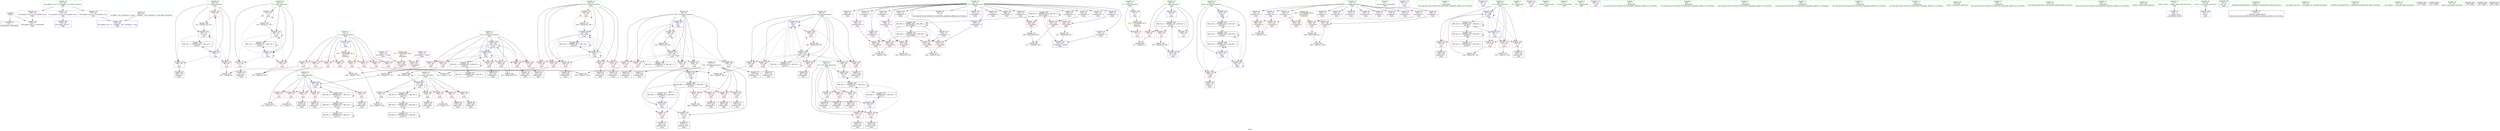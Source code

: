 digraph "SVFG" {
	label="SVFG";

	Node0x56203c4d41b0 [shape=record,color=grey,label="{NodeID: 0\nNullPtr}"];
	Node0x56203c4d41b0 -> Node0x56203c4da3f0[style=solid];
	Node0x56203c4d41b0 -> Node0x56203c502ae0[style=solid];
	Node0x56203c50ebc0 [shape=record,color=grey,label="{NodeID: 277\n106 = cmp(104, 105, )\n}"];
	Node0x56203c501f20 [shape=record,color=red,label="{NodeID: 194\n216\<--215\n\<--arrayidx56\nmain\n}"];
	Node0x56203c501f20 -> Node0x56203c50fac0[style=solid];
	Node0x56203c4ff290 [shape=record,color=purple,label="{NodeID: 111\n346\<--15\narrayidx131\<--d\nmain\n}"];
	Node0x56203c4ff290 -> Node0x56203c502670[style=solid];
	Node0x56203c4db630 [shape=record,color=green,label="{NodeID: 28\n58\<--59\ni\<--i_field_insensitive\nmain\n}"];
	Node0x56203c4db630 -> Node0x56203c504bb0[style=solid];
	Node0x56203c4db630 -> Node0x56203c504c80[style=solid];
	Node0x56203c4db630 -> Node0x56203c504d50[style=solid];
	Node0x56203c4db630 -> Node0x56203c502d80[style=solid];
	Node0x56203c4db630 -> Node0x56203c502ff0[style=solid];
	Node0x56203c51dde0 [shape=record,color=black,label="{NodeID: 305\nMR_10V_3 = PHI(MR_10V_4, MR_10V_2, )\npts\{57 \}\n}"];
	Node0x56203c51dde0 -> Node0x56203c504940[style=dashed];
	Node0x56203c51dde0 -> Node0x56203c504a10[style=dashed];
	Node0x56203c51dde0 -> Node0x56203c504ae0[style=dashed];
	Node0x56203c51dde0 -> Node0x56203c50bf40[style=dashed];
	Node0x56203c503670 [shape=record,color=blue,label="{NodeID: 222\n62\<--133\nflag\<--\nmain\n}"];
	Node0x56203c503670 -> Node0x56203c51c4e0[style=dashed];
	Node0x56203c505090 [shape=record,color=red,label="{NodeID: 139\n135\<--62\n\<--flag\nmain\n}"];
	Node0x56203c505090 -> Node0x56203c4ff820[style=solid];
	Node0x56203c4ffd00 [shape=record,color=black,label="{NodeID: 56\n196\<--195\nidxprom43\<--\nmain\n}"];
	Node0x56203c506750 [shape=record,color=red,label="{NodeID: 167\n270\<--74\n\<--x76\nmain\n}"];
	Node0x56203c506750 -> Node0x56203c500450[style=solid];
	Node0x56203c5013c0 [shape=record,color=purple,label="{NodeID: 84\n187\<--13\narrayidx38\<--a\nmain\n}"];
	Node0x56203c4d4350 [shape=record,color=green,label="{NodeID: 1\n7\<--1\n__dso_handle\<--dummyObj\nGlob }"];
	Node0x56203c50ed40 [shape=record,color=grey,label="{NodeID: 278\n300 = cmp(292, 299, )\n}"];
	Node0x56203c501ff0 [shape=record,color=red,label="{NodeID: 195\n226\<--225\n\<--arrayidx61\nmain\n}"];
	Node0x56203c501ff0 -> Node0x56203c50d3c0[style=solid];
	Node0x56203c4ff360 [shape=record,color=purple,label="{NodeID: 112\n83\<--18\n\<--.str\nmain\n}"];
	Node0x56203c4db700 [shape=record,color=green,label="{NodeID: 29\n60\<--61\nj\<--j_field_insensitive\nmain\n}"];
	Node0x56203c4db700 -> Node0x56203c504e20[style=solid];
	Node0x56203c4db700 -> Node0x56203c504ef0[style=solid];
	Node0x56203c4db700 -> Node0x56203c504fc0[style=solid];
	Node0x56203c4db700 -> Node0x56203c502e50[style=solid];
	Node0x56203c4db700 -> Node0x56203c502f20[style=solid];
	Node0x56203c51e2e0 [shape=record,color=black,label="{NodeID: 306\nMR_12V_2 = PHI(MR_12V_4, MR_12V_1, )\npts\{59 \}\n}"];
	Node0x56203c51e2e0 -> Node0x56203c502d80[style=dashed];
	Node0x56203c503740 [shape=record,color=blue,label="{NodeID: 223\n233\<--227\narrayidx66\<--add62\nmain\n}"];
	Node0x56203c503740 -> Node0x56203c51d8e0[style=dashed];
	Node0x56203c505160 [shape=record,color=red,label="{NodeID: 140\n141\<--64\n\<--i14\nmain\n}"];
	Node0x56203c505160 -> Node0x56203c50ea40[style=solid];
	Node0x56203c4ffdd0 [shape=record,color=black,label="{NodeID: 57\n203\<--202\nidxprom48\<--\nmain\n}"];
	Node0x56203c506820 [shape=record,color=red,label="{NodeID: 168\n286\<--74\n\<--x76\nmain\n}"];
	Node0x56203c506820 -> Node0x56203c500790[style=solid];
	Node0x56203c501490 [shape=record,color=purple,label="{NodeID: 85\n190\<--13\narrayidx40\<--a\nmain\n}"];
	Node0x56203c501490 -> Node0x56203c507ad0[style=solid];
	Node0x56203c4d4090 [shape=record,color=green,label="{NodeID: 2\n9\<--1\n\<--dummyObj\nCan only get source location for instruction, argument, global var or function.}"];
	Node0x56203c5206c0 [shape=record,color=yellow,style=double,label="{NodeID: 362\n36V_1 = ENCHI(MR_36V_0)\npts\{140000 \}\nFun[main]}"];
	Node0x56203c5206c0 -> Node0x56203c507ad0[style=dashed];
	Node0x56203c5206c0 -> Node0x56203c501d80[style=dashed];
	Node0x56203c5206c0 -> Node0x56203c502400[style=dashed];
	Node0x56203c5206c0 -> Node0x56203c5024d0[style=dashed];
	Node0x56203c5206c0 -> Node0x56203c5025a0[style=dashed];
	Node0x56203c50eec0 [shape=record,color=grey,label="{NodeID: 279\n100 = cmp(98, 99, )\n}"];
	Node0x56203c5020c0 [shape=record,color=red,label="{NodeID: 196\n276\<--275\n\<--arrayidx90\nmain\n}"];
	Node0x56203c5020c0 -> Node0x56203c50f1c0[style=solid];
	Node0x56203c4ff430 [shape=record,color=purple,label="{NodeID: 113\n94\<--18\n\<--.str\nmain\n}"];
	Node0x56203c4db7d0 [shape=record,color=green,label="{NodeID: 30\n62\<--63\nflag\<--flag_field_insensitive\nmain\n}"];
	Node0x56203c4db7d0 -> Node0x56203c505090[style=solid];
	Node0x56203c4db7d0 -> Node0x56203c5030c0[style=solid];
	Node0x56203c4db7d0 -> Node0x56203c503190[style=solid];
	Node0x56203c4db7d0 -> Node0x56203c503670[style=solid];
	Node0x56203c51e7e0 [shape=record,color=black,label="{NodeID: 307\nMR_14V_2 = PHI(MR_14V_3, MR_14V_1, )\npts\{61 \}\n}"];
	Node0x56203c51e7e0 -> Node0x56203c502e50[style=dashed];
	Node0x56203c51e7e0 -> Node0x56203c51e7e0[style=dashed];
	Node0x56203c503810 [shape=record,color=blue,label="{NodeID: 224\n68\<--238\nk\<--inc68\nmain\n}"];
	Node0x56203c503810 -> Node0x56203c505b20[style=dashed];
	Node0x56203c503810 -> Node0x56203c505bf0[style=dashed];
	Node0x56203c503810 -> Node0x56203c505cc0[style=dashed];
	Node0x56203c503810 -> Node0x56203c505d90[style=dashed];
	Node0x56203c503810 -> Node0x56203c503810[style=dashed];
	Node0x56203c503810 -> Node0x56203c5231e0[style=dashed];
	Node0x56203c505230 [shape=record,color=red,label="{NodeID: 141\n157\<--64\n\<--i14\nmain\n}"];
	Node0x56203c505230 -> Node0x56203c50de40[style=solid];
	Node0x56203c4ffea0 [shape=record,color=black,label="{NodeID: 58\n206\<--205\nidxprom50\<--\nmain\n}"];
	Node0x56203c5068f0 [shape=record,color=red,label="{NodeID: 169\n302\<--74\n\<--x76\nmain\n}"];
	Node0x56203c5068f0 -> Node0x56203c500ad0[style=solid];
	Node0x56203c501560 [shape=record,color=purple,label="{NodeID: 86\n194\<--13\narrayidx42\<--a\nmain\n}"];
	Node0x56203c4d8960 [shape=record,color=green,label="{NodeID: 3\n18\<--1\n.str\<--dummyObj\nGlob }"];
	Node0x56203c50f040 [shape=record,color=grey,label="{NodeID: 280\n92 = cmp(90, 91, )\n}"];
	Node0x56203c502190 [shape=record,color=red,label="{NodeID: 197\n283\<--282\n\<--arrayidx94\nmain\n}"];
	Node0x56203c502190 -> Node0x56203c50f1c0[style=solid];
	Node0x56203c4ff500 [shape=record,color=purple,label="{NodeID: 114\n114\<--18\n\<--.str\nmain\n}"];
	Node0x56203c4db8a0 [shape=record,color=green,label="{NodeID: 31\n64\<--65\ni14\<--i14_field_insensitive\nmain\n}"];
	Node0x56203c4db8a0 -> Node0x56203c505160[style=solid];
	Node0x56203c4db8a0 -> Node0x56203c505230[style=solid];
	Node0x56203c4db8a0 -> Node0x56203c505300[style=solid];
	Node0x56203c4db8a0 -> Node0x56203c5053d0[style=solid];
	Node0x56203c4db8a0 -> Node0x56203c5054a0[style=solid];
	Node0x56203c4db8a0 -> Node0x56203c505570[style=solid];
	Node0x56203c4db8a0 -> Node0x56203c503260[style=solid];
	Node0x56203c4db8a0 -> Node0x56203c5039b0[style=solid];
	Node0x56203c51ece0 [shape=record,color=black,label="{NodeID: 308\nMR_16V_2 = PHI(MR_16V_4, MR_16V_1, )\npts\{63 \}\n}"];
	Node0x56203c51ece0 -> Node0x56203c5030c0[style=dashed];
	Node0x56203c5038e0 [shape=record,color=blue,label="{NodeID: 225\n66\<--243\nj18\<--inc71\nmain\n}"];
	Node0x56203c5038e0 -> Node0x56203c505640[style=dashed];
	Node0x56203c5038e0 -> Node0x56203c505710[style=dashed];
	Node0x56203c5038e0 -> Node0x56203c5057e0[style=dashed];
	Node0x56203c5038e0 -> Node0x56203c5058b0[style=dashed];
	Node0x56203c5038e0 -> Node0x56203c505980[style=dashed];
	Node0x56203c5038e0 -> Node0x56203c505a50[style=dashed];
	Node0x56203c5038e0 -> Node0x56203c503330[style=dashed];
	Node0x56203c5038e0 -> Node0x56203c5038e0[style=dashed];
	Node0x56203c5038e0 -> Node0x56203c5263e0[style=dashed];
	Node0x56203c505300 [shape=record,color=red,label="{NodeID: 142\n192\<--64\n\<--i14\nmain\n}"];
	Node0x56203c505300 -> Node0x56203c4ffc30[style=solid];
	Node0x56203c4fff70 [shape=record,color=black,label="{NodeID: 59\n211\<--210\nidxprom53\<--\nmain\n}"];
	Node0x56203c5069c0 [shape=record,color=red,label="{NodeID: 170\n334\<--74\n\<--x76\nmain\n}"];
	Node0x56203c5069c0 -> Node0x56203c500e10[style=solid];
	Node0x56203c501630 [shape=record,color=purple,label="{NodeID: 87\n197\<--13\narrayidx44\<--a\nmain\n}"];
	Node0x56203c501630 -> Node0x56203c501d80[style=solid];
	Node0x56203c4d8660 [shape=record,color=green,label="{NodeID: 4\n20\<--1\n_ZL2dx\<--dummyObj\nGlob }"];
	Node0x56203c50f1c0 [shape=record,color=grey,label="{NodeID: 281\n284 = cmp(276, 283, )\n}"];
	Node0x56203c502260 [shape=record,color=red,label="{NodeID: 198\n292\<--291\n\<--arrayidx100\nmain\n}"];
	Node0x56203c502260 -> Node0x56203c50ed40[style=solid];
	Node0x56203c4ff5d0 [shape=record,color=purple,label="{NodeID: 115\n160\<--20\narrayidx26\<--_ZL2dx\nmain\n}"];
	Node0x56203c4ff5d0 -> Node0x56203c507930[style=solid];
	Node0x56203c4d9a30 [shape=record,color=green,label="{NodeID: 32\n66\<--67\nj18\<--j18_field_insensitive\nmain\n}"];
	Node0x56203c4d9a30 -> Node0x56203c505640[style=solid];
	Node0x56203c4d9a30 -> Node0x56203c505710[style=solid];
	Node0x56203c4d9a30 -> Node0x56203c5057e0[style=solid];
	Node0x56203c4d9a30 -> Node0x56203c5058b0[style=solid];
	Node0x56203c4d9a30 -> Node0x56203c505980[style=solid];
	Node0x56203c4d9a30 -> Node0x56203c505a50[style=solid];
	Node0x56203c4d9a30 -> Node0x56203c503330[style=solid];
	Node0x56203c4d9a30 -> Node0x56203c5038e0[style=solid];
	Node0x56203c51f1e0 [shape=record,color=black,label="{NodeID: 309\nMR_18V_2 = PHI(MR_18V_3, MR_18V_1, )\npts\{65 \}\n}"];
	Node0x56203c51f1e0 -> Node0x56203c503260[style=dashed];
	Node0x56203c51f1e0 -> Node0x56203c51f1e0[style=dashed];
	Node0x56203c5039b0 [shape=record,color=blue,label="{NodeID: 226\n64\<--248\ni14\<--inc74\nmain\n}"];
	Node0x56203c5039b0 -> Node0x56203c505160[style=dashed];
	Node0x56203c5039b0 -> Node0x56203c505230[style=dashed];
	Node0x56203c5039b0 -> Node0x56203c505300[style=dashed];
	Node0x56203c5039b0 -> Node0x56203c5053d0[style=dashed];
	Node0x56203c5039b0 -> Node0x56203c5054a0[style=dashed];
	Node0x56203c5039b0 -> Node0x56203c505570[style=dashed];
	Node0x56203c5039b0 -> Node0x56203c503260[style=dashed];
	Node0x56203c5039b0 -> Node0x56203c5039b0[style=dashed];
	Node0x56203c5039b0 -> Node0x56203c51f1e0[style=dashed];
	Node0x56203c5053d0 [shape=record,color=red,label="{NodeID: 143\n210\<--64\n\<--i14\nmain\n}"];
	Node0x56203c5053d0 -> Node0x56203c4fff70[style=solid];
	Node0x56203c500040 [shape=record,color=black,label="{NodeID: 60\n214\<--213\nidxprom55\<--\nmain\n}"];
	Node0x56203c506a90 [shape=record,color=red,label="{NodeID: 171\n341\<--74\n\<--x76\nmain\n}"];
	Node0x56203c506a90 -> Node0x56203c500fb0[style=solid];
	Node0x56203c501700 [shape=record,color=purple,label="{NodeID: 88\n304\<--13\narrayidx108\<--a\nmain\n}"];
	Node0x56203c4d86f0 [shape=record,color=green,label="{NodeID: 5\n21\<--1\n_ZL2dy\<--dummyObj\nGlob }"];
	Node0x56203c50f340 [shape=record,color=grey,label="{NodeID: 282\n149 = cmp(147, 148, )\n}"];
	Node0x56203c502330 [shape=record,color=red,label="{NodeID: 199\n299\<--298\n\<--arrayidx104\nmain\n}"];
	Node0x56203c502330 -> Node0x56203c50ed40[style=solid];
	Node0x56203c503de0 [shape=record,color=purple,label="{NodeID: 116\n167\<--21\narrayidx28\<--_ZL2dy\nmain\n}"];
	Node0x56203c503de0 -> Node0x56203c507a00[style=solid];
	Node0x56203c4d9b00 [shape=record,color=green,label="{NodeID: 33\n68\<--69\nk\<--k_field_insensitive\nmain\n}"];
	Node0x56203c4d9b00 -> Node0x56203c505b20[style=solid];
	Node0x56203c4d9b00 -> Node0x56203c505bf0[style=solid];
	Node0x56203c4d9b00 -> Node0x56203c505cc0[style=solid];
	Node0x56203c4d9b00 -> Node0x56203c505d90[style=solid];
	Node0x56203c4d9b00 -> Node0x56203c503400[style=solid];
	Node0x56203c4d9b00 -> Node0x56203c503810[style=solid];
	Node0x56203c51f6e0 [shape=record,color=black,label="{NodeID: 310\nMR_20V_2 = PHI(MR_20V_3, MR_20V_1, )\npts\{67 \}\n}"];
	Node0x56203c51f6e0 -> Node0x56203c5263e0[style=dashed];
	Node0x56203c503a80 [shape=record,color=blue,label="{NodeID: 227\n74\<--253\nx76\<--\nmain\n}"];
	Node0x56203c503a80 -> Node0x56203c5069c0[style=dashed];
	Node0x56203c503a80 -> Node0x56203c506a90[style=dashed];
	Node0x56203c503a80 -> Node0x56203c51b0e0[style=dashed];
	Node0x56203c503a80 -> Node0x56203c520ee0[style=dashed];
	Node0x56203c5054a0 [shape=record,color=red,label="{NodeID: 144\n228\<--64\n\<--i14\nmain\n}"];
	Node0x56203c5054a0 -> Node0x56203c5002b0[style=solid];
	Node0x56203c500110 [shape=record,color=black,label="{NodeID: 61\n221\<--220\nidxprom58\<--\nmain\n}"];
	Node0x56203c506b60 [shape=record,color=red,label="{NodeID: 172\n273\<--76\n\<--y77\nmain\n}"];
	Node0x56203c506b60 -> Node0x56203c500520[style=solid];
	Node0x56203c5017d0 [shape=record,color=purple,label="{NodeID: 89\n307\<--13\narrayidx110\<--a\nmain\n}"];
	Node0x56203c5017d0 -> Node0x56203c502400[style=solid];
	Node0x56203c4d8780 [shape=record,color=green,label="{NodeID: 6\n22\<--1\n.str.1\<--dummyObj\nGlob }"];
	Node0x56203c50f4c0 [shape=record,color=grey,label="{NodeID: 283\n172 = cmp(9, 171, )\n}"];
	Node0x56203c502400 [shape=record,color=red,label="{NodeID: 200\n308\<--307\n\<--arrayidx110\nmain\n}"];
	Node0x56203c502400 -> Node0x56203c50ff40[style=solid];
	Node0x56203c503eb0 [shape=record,color=purple,label="{NodeID: 117\n349\<--22\n\<--.str.1\nmain\n}"];
	Node0x56203c4d9bd0 [shape=record,color=green,label="{NodeID: 34\n70\<--71\nx\<--x_field_insensitive\nmain\n}"];
	Node0x56203c4d9bd0 -> Node0x56203c505e60[style=solid];
	Node0x56203c4d9bd0 -> Node0x56203c505f30[style=solid];
	Node0x56203c4d9bd0 -> Node0x56203c506000[style=solid];
	Node0x56203c4d9bd0 -> Node0x56203c5060d0[style=solid];
	Node0x56203c4d9bd0 -> Node0x56203c5061a0[style=solid];
	Node0x56203c4d9bd0 -> Node0x56203c5034d0[style=solid];
	Node0x56203c51fbe0 [shape=record,color=black,label="{NodeID: 311\nMR_22V_2 = PHI(MR_22V_3, MR_22V_1, )\npts\{69 \}\n}"];
	Node0x56203c51fbe0 -> Node0x56203c5268e0[style=dashed];
	Node0x56203c503b50 [shape=record,color=blue,label="{NodeID: 228\n76\<--253\ny77\<--\nmain\n}"];
	Node0x56203c503b50 -> Node0x56203c506dd0[style=dashed];
	Node0x56203c503b50 -> Node0x56203c506ea0[style=dashed];
	Node0x56203c503b50 -> Node0x56203c51b5e0[style=dashed];
	Node0x56203c503b50 -> Node0x56203c5213e0[style=dashed];
	Node0x56203c505570 [shape=record,color=red,label="{NodeID: 145\n247\<--64\n\<--i14\nmain\n}"];
	Node0x56203c505570 -> Node0x56203c50e2c0[style=solid];
	Node0x56203c5001e0 [shape=record,color=black,label="{NodeID: 62\n224\<--223\nidxprom60\<--\nmain\n}"];
	Node0x56203c506c30 [shape=record,color=red,label="{NodeID: 173\n289\<--76\n\<--y77\nmain\n}"];
	Node0x56203c506c30 -> Node0x56203c500860[style=solid];
	Node0x56203c5018a0 [shape=record,color=purple,label="{NodeID: 90\n311\<--13\narrayidx112\<--a\nmain\n}"];
	Node0x56203c4d8810 [shape=record,color=green,label="{NodeID: 7\n25\<--1\n\<--dummyObj\nCan only get source location for instruction, argument, global var or function.}"];
	Node0x56203c50f640 [shape=record,color=grey,label="{NodeID: 284\n200 = cmp(191, 199, )\n}"];
	Node0x56203c5024d0 [shape=record,color=red,label="{NodeID: 201\n315\<--314\n\<--arrayidx114\nmain\n}"];
	Node0x56203c5024d0 -> Node0x56203c50ff40[style=solid];
	Node0x56203c503f80 [shape=record,color=purple,label="{NodeID: 118\n374\<--24\nllvm.global_ctors_0\<--llvm.global_ctors\nGlob }"];
	Node0x56203c503f80 -> Node0x56203c5028e0[style=solid];
	Node0x56203c4d9ca0 [shape=record,color=green,label="{NodeID: 35\n72\<--73\ny\<--y_field_insensitive\nmain\n}"];
	Node0x56203c4d9ca0 -> Node0x56203c506270[style=solid];
	Node0x56203c4d9ca0 -> Node0x56203c506340[style=solid];
	Node0x56203c4d9ca0 -> Node0x56203c506410[style=solid];
	Node0x56203c4d9ca0 -> Node0x56203c5064e0[style=solid];
	Node0x56203c4d9ca0 -> Node0x56203c5065b0[style=solid];
	Node0x56203c4d9ca0 -> Node0x56203c5035a0[style=solid];
	Node0x56203c5200e0 [shape=record,color=black,label="{NodeID: 312\nMR_24V_2 = PHI(MR_24V_3, MR_24V_1, )\npts\{71 \}\n}"];
	Node0x56203c5200e0 -> Node0x56203c5200e0[style=dashed];
	Node0x56203c5200e0 -> Node0x56203c5290e0[style=dashed];
	Node0x56203c503c20 [shape=record,color=blue,label="{NodeID: 229\n78\<--9\ni78\<--\nmain\n}"];
	Node0x56203c503c20 -> Node0x56203c506f70[style=dashed];
	Node0x56203c503c20 -> Node0x56203c507040[style=dashed];
	Node0x56203c503c20 -> Node0x56203c507110[style=dashed];
	Node0x56203c503c20 -> Node0x56203c5071e0[style=dashed];
	Node0x56203c503c20 -> Node0x56203c5072b0[style=dashed];
	Node0x56203c503c20 -> Node0x56203c507380[style=dashed];
	Node0x56203c503c20 -> Node0x56203c50be70[style=dashed];
	Node0x56203c503c20 -> Node0x56203c5218e0[style=dashed];
	Node0x56203c505640 [shape=record,color=red,label="{NodeID: 146\n147\<--66\n\<--j18\nmain\n}"];
	Node0x56203c505640 -> Node0x56203c50f340[style=solid];
	Node0x56203c5002b0 [shape=record,color=black,label="{NodeID: 63\n229\<--228\nidxprom63\<--\nmain\n}"];
	Node0x56203c5290e0 [shape=record,color=black,label="{NodeID: 340\nMR_24V_4 = PHI(MR_24V_5, MR_24V_3, )\npts\{71 \}\n}"];
	Node0x56203c5290e0 -> Node0x56203c51cee0[style=dashed];
	Node0x56203c5290e0 -> Node0x56203c5200e0[style=dashed];
	Node0x56203c5290e0 -> Node0x56203c5290e0[style=dashed];
	Node0x56203c506d00 [shape=record,color=red,label="{NodeID: 174\n305\<--76\n\<--y77\nmain\n}"];
	Node0x56203c506d00 -> Node0x56203c500ba0[style=solid];
	Node0x56203c501970 [shape=record,color=purple,label="{NodeID: 91\n314\<--13\narrayidx114\<--a\nmain\n}"];
	Node0x56203c501970 -> Node0x56203c5024d0[style=solid];
	Node0x56203c4d7ed0 [shape=record,color=green,label="{NodeID: 8\n88\<--1\n\<--dummyObj\nCan only get source location for instruction, argument, global var or function.}"];
	Node0x56203c50f7c0 [shape=record,color=grey,label="{NodeID: 285\n179 = cmp(9, 178, )\n}"];
	Node0x56203c5025a0 [shape=record,color=red,label="{NodeID: 202\n340\<--339\n\<--arrayidx127\nmain\n}"];
	Node0x56203c504050 [shape=record,color=purple,label="{NodeID: 119\n375\<--24\nllvm.global_ctors_1\<--llvm.global_ctors\nGlob }"];
	Node0x56203c504050 -> Node0x56203c5029e0[style=solid];
	Node0x56203c4d9d70 [shape=record,color=green,label="{NodeID: 36\n74\<--75\nx76\<--x76_field_insensitive\nmain\n}"];
	Node0x56203c4d9d70 -> Node0x56203c506680[style=solid];
	Node0x56203c4d9d70 -> Node0x56203c506750[style=solid];
	Node0x56203c4d9d70 -> Node0x56203c506820[style=solid];
	Node0x56203c4d9d70 -> Node0x56203c5068f0[style=solid];
	Node0x56203c4d9d70 -> Node0x56203c5069c0[style=solid];
	Node0x56203c4d9d70 -> Node0x56203c506a90[style=solid];
	Node0x56203c4d9d70 -> Node0x56203c503a80[style=solid];
	Node0x56203c4d9d70 -> Node0x56203c50bc00[style=solid];
	Node0x56203c520df0 [shape=record,color=black,label="{NodeID: 313\nMR_26V_2 = PHI(MR_26V_3, MR_26V_1, )\npts\{73 \}\n}"];
	Node0x56203c520df0 -> Node0x56203c520df0[style=dashed];
	Node0x56203c520df0 -> Node0x56203c5295e0[style=dashed];
	Node0x56203c503cf0 [shape=record,color=blue,label="{NodeID: 230\n80\<--9\nj82\<--\nmain\n}"];
	Node0x56203c503cf0 -> Node0x56203c507450[style=dashed];
	Node0x56203c503cf0 -> Node0x56203c507520[style=dashed];
	Node0x56203c503cf0 -> Node0x56203c5075f0[style=dashed];
	Node0x56203c503cf0 -> Node0x56203c5076c0[style=dashed];
	Node0x56203c503cf0 -> Node0x56203c507790[style=dashed];
	Node0x56203c503cf0 -> Node0x56203c507860[style=dashed];
	Node0x56203c503cf0 -> Node0x56203c503cf0[style=dashed];
	Node0x56203c503cf0 -> Node0x56203c50bda0[style=dashed];
	Node0x56203c503cf0 -> Node0x56203c521de0[style=dashed];
	Node0x56203c505710 [shape=record,color=red,label="{NodeID: 147\n164\<--66\n\<--j18\nmain\n}"];
	Node0x56203c505710 -> Node0x56203c50d240[style=solid];
	Node0x56203c500380 [shape=record,color=black,label="{NodeID: 64\n232\<--231\nidxprom65\<--\nmain\n}"];
	Node0x56203c5295e0 [shape=record,color=black,label="{NodeID: 341\nMR_26V_4 = PHI(MR_26V_5, MR_26V_3, )\npts\{73 \}\n}"];
	Node0x56203c5295e0 -> Node0x56203c51d3e0[style=dashed];
	Node0x56203c5295e0 -> Node0x56203c520df0[style=dashed];
	Node0x56203c5295e0 -> Node0x56203c5295e0[style=dashed];
	Node0x56203c506dd0 [shape=record,color=red,label="{NodeID: 175\n337\<--76\n\<--y77\nmain\n}"];
	Node0x56203c506dd0 -> Node0x56203c500ee0[style=solid];
	Node0x56203c501a40 [shape=record,color=purple,label="{NodeID: 92\n336\<--13\narrayidx125\<--a\nmain\n}"];
	Node0x56203c4d7f60 [shape=record,color=green,label="{NodeID: 9\n127\<--1\n\<--dummyObj\nCan only get source location for instruction, argument, global var or function.}"];
	Node0x56203c50f940 [shape=record,color=grey,label="{NodeID: 286\n176 = cmp(174, 175, )\n}"];
	Node0x56203c502670 [shape=record,color=red,label="{NodeID: 203\n347\<--346\n\<--arrayidx131\nmain\n}"];
	Node0x56203c502670 -> Node0x56203c50e440[style=solid];
	Node0x56203c504120 [shape=record,color=purple,label="{NodeID: 120\n376\<--24\nllvm.global_ctors_2\<--llvm.global_ctors\nGlob }"];
	Node0x56203c504120 -> Node0x56203c502ae0[style=solid];
	Node0x56203c4d9e40 [shape=record,color=green,label="{NodeID: 37\n76\<--77\ny77\<--y77_field_insensitive\nmain\n}"];
	Node0x56203c4d9e40 -> Node0x56203c506b60[style=solid];
	Node0x56203c4d9e40 -> Node0x56203c506c30[style=solid];
	Node0x56203c4d9e40 -> Node0x56203c506d00[style=solid];
	Node0x56203c4d9e40 -> Node0x56203c506dd0[style=solid];
	Node0x56203c4d9e40 -> Node0x56203c506ea0[style=solid];
	Node0x56203c4d9e40 -> Node0x56203c503b50[style=solid];
	Node0x56203c4d9e40 -> Node0x56203c50bcd0[style=solid];
	Node0x56203c520ee0 [shape=record,color=black,label="{NodeID: 314\nMR_28V_2 = PHI(MR_28V_4, MR_28V_1, )\npts\{75 \}\n}"];
	Node0x56203c520ee0 -> Node0x56203c503a80[style=dashed];
	Node0x56203c50bc00 [shape=record,color=blue,label="{NodeID: 231\n74\<--318\nx76\<--\nmain\n}"];
	Node0x56203c50bc00 -> Node0x56203c51b0e0[style=dashed];
	Node0x56203c5057e0 [shape=record,color=red,label="{NodeID: 148\n195\<--66\n\<--j18\nmain\n}"];
	Node0x56203c5057e0 -> Node0x56203c4ffd00[style=solid];
	Node0x56203c500450 [shape=record,color=black,label="{NodeID: 65\n271\<--270\nidxprom87\<--\nmain\n}"];
	Node0x56203c529ae0 [shape=record,color=black,label="{NodeID: 342\nMR_38V_4 = PHI(MR_38V_5, MR_38V_3, )\npts\{170000 \}\n}"];
	Node0x56203c529ae0 -> Node0x56203c5020c0[style=dashed];
	Node0x56203c529ae0 -> Node0x56203c502190[style=dashed];
	Node0x56203c529ae0 -> Node0x56203c502260[style=dashed];
	Node0x56203c529ae0 -> Node0x56203c502330[style=dashed];
	Node0x56203c529ae0 -> Node0x56203c502670[style=dashed];
	Node0x56203c529ae0 -> Node0x56203c51d8e0[style=dashed];
	Node0x56203c529ae0 -> Node0x56203c5222e0[style=dashed];
	Node0x56203c529ae0 -> Node0x56203c529ae0[style=dashed];
	Node0x56203c506ea0 [shape=record,color=red,label="{NodeID: 176\n344\<--76\n\<--y77\nmain\n}"];
	Node0x56203c506ea0 -> Node0x56203c501080[style=solid];
	Node0x56203c501b10 [shape=record,color=purple,label="{NodeID: 93\n339\<--13\narrayidx127\<--a\nmain\n}"];
	Node0x56203c501b10 -> Node0x56203c5025a0[style=solid];
	Node0x56203c4d8030 [shape=record,color=green,label="{NodeID: 10\n128\<--1\n\<--dummyObj\nCan only get source location for instruction, argument, global var or function.}"];
	Node0x56203c50fac0 [shape=record,color=grey,label="{NodeID: 287\n217 = cmp(209, 216, )\n}"];
	Node0x56203c502740 [shape=record,color=blue,label="{NodeID: 204\n8\<--9\nT\<--\nGlob }"];
	Node0x56203c502740 -> Node0x56203c52b500[style=dashed];
	Node0x56203c5041f0 [shape=record,color=red,label="{NodeID: 121\n91\<--8\n\<--T\nmain\n}"];
	Node0x56203c5041f0 -> Node0x56203c50f040[style=solid];
	Node0x56203c4d9f10 [shape=record,color=green,label="{NodeID: 38\n78\<--79\ni78\<--i78_field_insensitive\nmain\n}"];
	Node0x56203c4d9f10 -> Node0x56203c506f70[style=solid];
	Node0x56203c4d9f10 -> Node0x56203c507040[style=solid];
	Node0x56203c4d9f10 -> Node0x56203c507110[style=solid];
	Node0x56203c4d9f10 -> Node0x56203c5071e0[style=solid];
	Node0x56203c4d9f10 -> Node0x56203c5072b0[style=solid];
	Node0x56203c4d9f10 -> Node0x56203c507380[style=solid];
	Node0x56203c4d9f10 -> Node0x56203c503c20[style=solid];
	Node0x56203c4d9f10 -> Node0x56203c50be70[style=solid];
	Node0x56203c5213e0 [shape=record,color=black,label="{NodeID: 315\nMR_30V_2 = PHI(MR_30V_4, MR_30V_1, )\npts\{77 \}\n}"];
	Node0x56203c5213e0 -> Node0x56203c503b50[style=dashed];
	Node0x56203c50bcd0 [shape=record,color=blue,label="{NodeID: 232\n76\<--320\ny77\<--\nmain\n}"];
	Node0x56203c50bcd0 -> Node0x56203c51b5e0[style=dashed];
	Node0x56203c5058b0 [shape=record,color=red,label="{NodeID: 149\n213\<--66\n\<--j18\nmain\n}"];
	Node0x56203c5058b0 -> Node0x56203c500040[style=solid];
	Node0x56203c500520 [shape=record,color=black,label="{NodeID: 66\n274\<--273\nidxprom89\<--\nmain\n}"];
	Node0x56203c50d240 [shape=record,color=grey,label="{NodeID: 260\n169 = Binary(164, 168, )\n}"];
	Node0x56203c50d240 -> Node0x56203c5035a0[style=solid];
	Node0x56203c506f70 [shape=record,color=red,label="{NodeID: 177\n257\<--78\n\<--i78\nmain\n}"];
	Node0x56203c506f70 -> Node0x56203c5100c0[style=solid];
	Node0x56203c501be0 [shape=record,color=purple,label="{NodeID: 94\n204\<--15\narrayidx49\<--d\nmain\n}"];
	Node0x56203c4d81f0 [shape=record,color=green,label="{NodeID: 11\n129\<--1\n\<--dummyObj\nCan only get source location for instruction, argument, global var or function.}"];
	Node0x56203c50fc40 [shape=record,color=grey,label="{NodeID: 288\n268 = cmp(267, 253, )\n}"];
	Node0x56203c502810 [shape=record,color=blue,label="{NodeID: 205\n11\<--9\nn\<--\nGlob }"];
	Node0x56203c502810 -> Node0x56203c52b5e0[style=dashed];
	Node0x56203c5042c0 [shape=record,color=red,label="{NodeID: 122\n99\<--11\n\<--n\nmain\n}"];
	Node0x56203c5042c0 -> Node0x56203c50eec0[style=solid];
	Node0x56203c4d9fe0 [shape=record,color=green,label="{NodeID: 39\n80\<--81\nj82\<--j82_field_insensitive\nmain\n}"];
	Node0x56203c4d9fe0 -> Node0x56203c507450[style=solid];
	Node0x56203c4d9fe0 -> Node0x56203c507520[style=solid];
	Node0x56203c4d9fe0 -> Node0x56203c5075f0[style=solid];
	Node0x56203c4d9fe0 -> Node0x56203c5076c0[style=solid];
	Node0x56203c4d9fe0 -> Node0x56203c507790[style=solid];
	Node0x56203c4d9fe0 -> Node0x56203c507860[style=solid];
	Node0x56203c4d9fe0 -> Node0x56203c503cf0[style=solid];
	Node0x56203c4d9fe0 -> Node0x56203c50bda0[style=solid];
	Node0x56203c5218e0 [shape=record,color=black,label="{NodeID: 316\nMR_32V_2 = PHI(MR_32V_4, MR_32V_1, )\npts\{79 \}\n}"];
	Node0x56203c5218e0 -> Node0x56203c503c20[style=dashed];
	Node0x56203c50bda0 [shape=record,color=blue,label="{NodeID: 233\n80\<--325\nj82\<--inc119\nmain\n}"];
	Node0x56203c50bda0 -> Node0x56203c507450[style=dashed];
	Node0x56203c50bda0 -> Node0x56203c507520[style=dashed];
	Node0x56203c50bda0 -> Node0x56203c5075f0[style=dashed];
	Node0x56203c50bda0 -> Node0x56203c5076c0[style=dashed];
	Node0x56203c50bda0 -> Node0x56203c507790[style=dashed];
	Node0x56203c50bda0 -> Node0x56203c507860[style=dashed];
	Node0x56203c50bda0 -> Node0x56203c503cf0[style=dashed];
	Node0x56203c50bda0 -> Node0x56203c50bda0[style=dashed];
	Node0x56203c50bda0 -> Node0x56203c521de0[style=dashed];
	Node0x56203c505980 [shape=record,color=red,label="{NodeID: 150\n231\<--66\n\<--j18\nmain\n}"];
	Node0x56203c505980 -> Node0x56203c500380[style=solid];
	Node0x56203c5005f0 [shape=record,color=black,label="{NodeID: 67\n278\<--277\nidxprom91\<--\nmain\n}"];
	Node0x56203c50d3c0 [shape=record,color=grey,label="{NodeID: 261\n227 = Binary(226, 88, )\n}"];
	Node0x56203c50d3c0 -> Node0x56203c503740[style=solid];
	Node0x56203c507040 [shape=record,color=red,label="{NodeID: 178\n277\<--78\n\<--i78\nmain\n}"];
	Node0x56203c507040 -> Node0x56203c5005f0[style=solid];
	Node0x56203c501cb0 [shape=record,color=purple,label="{NodeID: 95\n207\<--15\narrayidx51\<--d\nmain\n}"];
	Node0x56203c501cb0 -> Node0x56203c501e50[style=solid];
	Node0x56203c4d82c0 [shape=record,color=green,label="{NodeID: 12\n133\<--1\n\<--dummyObj\nCan only get source location for instruction, argument, global var or function.}"];
	Node0x56203c50fdc0 [shape=record,color=grey,label="{NodeID: 289\n265 = cmp(263, 264, )\n}"];
	Node0x56203c5028e0 [shape=record,color=blue,label="{NodeID: 206\n374\<--25\nllvm.global_ctors_0\<--\nGlob }"];
	Node0x56203c504390 [shape=record,color=red,label="{NodeID: 123\n105\<--11\n\<--n\nmain\n}"];
	Node0x56203c504390 -> Node0x56203c50ebc0[style=solid];
	Node0x56203c4da0b0 [shape=record,color=green,label="{NodeID: 40\n85\<--86\nscanf\<--scanf_field_insensitive\n}"];
	Node0x56203c521de0 [shape=record,color=black,label="{NodeID: 317\nMR_34V_2 = PHI(MR_34V_3, MR_34V_1, )\npts\{81 \}\n}"];
	Node0x56203c521de0 -> Node0x56203c503cf0[style=dashed];
	Node0x56203c521de0 -> Node0x56203c521de0[style=dashed];
	Node0x56203c50be70 [shape=record,color=blue,label="{NodeID: 234\n78\<--330\ni78\<--inc122\nmain\n}"];
	Node0x56203c50be70 -> Node0x56203c506f70[style=dashed];
	Node0x56203c50be70 -> Node0x56203c507040[style=dashed];
	Node0x56203c50be70 -> Node0x56203c507110[style=dashed];
	Node0x56203c50be70 -> Node0x56203c5071e0[style=dashed];
	Node0x56203c50be70 -> Node0x56203c5072b0[style=dashed];
	Node0x56203c50be70 -> Node0x56203c507380[style=dashed];
	Node0x56203c50be70 -> Node0x56203c50be70[style=dashed];
	Node0x56203c50be70 -> Node0x56203c5218e0[style=dashed];
	Node0x56203c505a50 [shape=record,color=red,label="{NodeID: 151\n242\<--66\n\<--j18\nmain\n}"];
	Node0x56203c505a50 -> Node0x56203c50dfc0[style=solid];
	Node0x56203c5006c0 [shape=record,color=black,label="{NodeID: 68\n281\<--280\nidxprom93\<--\nmain\n}"];
	Node0x56203c52a9e0 [shape=record,color=yellow,style=double,label="{NodeID: 345\n2V_1 = ENCHI(MR_2V_0)\npts\{1 \}\nFun[main]}"];
	Node0x56203c52a9e0 -> Node0x56203c507930[style=dashed];
	Node0x56203c52a9e0 -> Node0x56203c507a00[style=dashed];
	Node0x56203c50d540 [shape=record,color=grey,label="{NodeID: 262\n325 = Binary(324, 88, )\n}"];
	Node0x56203c50d540 -> Node0x56203c50bda0[style=solid];
	Node0x56203c507110 [shape=record,color=red,label="{NodeID: 179\n293\<--78\n\<--i78\nmain\n}"];
	Node0x56203c507110 -> Node0x56203c500930[style=solid];
	Node0x56203c4fe660 [shape=record,color=purple,label="{NodeID: 96\n212\<--15\narrayidx54\<--d\nmain\n}"];
	Node0x56203c4d8390 [shape=record,color=green,label="{NodeID: 13\n155\<--1\n\<--dummyObj\nCan only get source location for instruction, argument, global var or function.}"];
	Node0x56203c50ff40 [shape=record,color=grey,label="{NodeID: 290\n316 = cmp(308, 315, )\n}"];
	Node0x56203c5029e0 [shape=record,color=blue,label="{NodeID: 207\n375\<--26\nllvm.global_ctors_1\<--_GLOBAL__sub_I_husheyn_0_1.cpp\nGlob }"];
	Node0x56203c504460 [shape=record,color=red,label="{NodeID: 124\n142\<--11\n\<--n\nmain\n}"];
	Node0x56203c504460 -> Node0x56203c50ea40[style=solid];
	Node0x56203c4da180 [shape=record,color=green,label="{NodeID: 41\n130\<--131\nllvm.memset.p0i8.i64\<--llvm.memset.p0i8.i64_field_insensitive\n}"];
	Node0x56203c5222e0 [shape=record,color=black,label="{NodeID: 318\nMR_38V_2 = PHI(MR_38V_3, MR_38V_1, )\npts\{170000 \}\n}"];
	Node0x56203c5222e0 -> Node0x56203c5020c0[style=dashed];
	Node0x56203c5222e0 -> Node0x56203c502190[style=dashed];
	Node0x56203c5222e0 -> Node0x56203c502260[style=dashed];
	Node0x56203c5222e0 -> Node0x56203c502330[style=dashed];
	Node0x56203c5222e0 -> Node0x56203c502670[style=dashed];
	Node0x56203c5222e0 -> Node0x56203c5222e0[style=dashed];
	Node0x56203c5222e0 -> Node0x56203c529ae0[style=dashed];
	Node0x56203c50bf40 [shape=record,color=blue,label="{NodeID: 235\n56\<--355\nt\<--inc135\nmain\n}"];
	Node0x56203c50bf40 -> Node0x56203c51dde0[style=dashed];
	Node0x56203c505b20 [shape=record,color=red,label="{NodeID: 152\n153\<--68\n\<--k\nmain\n}"];
	Node0x56203c505b20 -> Node0x56203c50e8c0[style=solid];
	Node0x56203c500790 [shape=record,color=black,label="{NodeID: 69\n287\<--286\nidxprom97\<--\nmain\n}"];
	Node0x56203c52b500 [shape=record,color=yellow,style=double,label="{NodeID: 346\n4V_1 = ENCHI(MR_4V_0)\npts\{10 \}\nFun[main]}"];
	Node0x56203c52b500 -> Node0x56203c5041f0[style=dashed];
	Node0x56203c50d6c0 [shape=record,color=grey,label="{NodeID: 263\n238 = Binary(237, 88, )\n}"];
	Node0x56203c50d6c0 -> Node0x56203c503810[style=solid];
	Node0x56203c5071e0 [shape=record,color=red,label="{NodeID: 180\n309\<--78\n\<--i78\nmain\n}"];
	Node0x56203c5071e0 -> Node0x56203c500c70[style=solid];
	Node0x56203c4fe730 [shape=record,color=purple,label="{NodeID: 97\n215\<--15\narrayidx56\<--d\nmain\n}"];
	Node0x56203c4fe730 -> Node0x56203c501f20[style=solid];
	Node0x56203c4d9310 [shape=record,color=green,label="{NodeID: 14\n253\<--1\n\<--dummyObj\nCan only get source location for instruction, argument, global var or function.}"];
	Node0x56203c5100c0 [shape=record,color=grey,label="{NodeID: 291\n259 = cmp(257, 258, )\n}"];
	Node0x56203c502ae0 [shape=record,color=blue, style = dotted,label="{NodeID: 208\n376\<--3\nllvm.global_ctors_2\<--dummyVal\nGlob }"];
	Node0x56203c504530 [shape=record,color=red,label="{NodeID: 125\n148\<--11\n\<--n\nmain\n}"];
	Node0x56203c504530 -> Node0x56203c50f340[style=solid];
	Node0x56203c4da250 [shape=record,color=green,label="{NodeID: 42\n351\<--352\nprintf\<--printf_field_insensitive\n}"];
	Node0x56203c5227e0 [shape=record,color=black,label="{NodeID: 319\nMR_16V_7 = PHI(MR_16V_8, MR_16V_6, )\npts\{63 \}\n}"];
	Node0x56203c5227e0 -> Node0x56203c505090[style=dashed];
	Node0x56203c5227e0 -> Node0x56203c503190[style=dashed];
	Node0x56203c5227e0 -> Node0x56203c51c4e0[style=dashed];
	Node0x56203c5227e0 -> Node0x56203c51ece0[style=dashed];
	Node0x56203c5227e0 -> Node0x56203c5227e0[style=dashed];
	Node0x56203c505bf0 [shape=record,color=red,label="{NodeID: 153\n158\<--68\n\<--k\nmain\n}"];
	Node0x56203c505bf0 -> Node0x56203c4ff8f0[style=solid];
	Node0x56203c500860 [shape=record,color=black,label="{NodeID: 70\n290\<--289\nidxprom99\<--\nmain\n}"];
	Node0x56203c52b5e0 [shape=record,color=yellow,style=double,label="{NodeID: 347\n6V_1 = ENCHI(MR_6V_0)\npts\{12 \}\nFun[main]}"];
	Node0x56203c52b5e0 -> Node0x56203c5042c0[style=dashed];
	Node0x56203c52b5e0 -> Node0x56203c504390[style=dashed];
	Node0x56203c52b5e0 -> Node0x56203c504460[style=dashed];
	Node0x56203c52b5e0 -> Node0x56203c504530[style=dashed];
	Node0x56203c52b5e0 -> Node0x56203c504600[style=dashed];
	Node0x56203c52b5e0 -> Node0x56203c5046d0[style=dashed];
	Node0x56203c52b5e0 -> Node0x56203c5047a0[style=dashed];
	Node0x56203c52b5e0 -> Node0x56203c504870[style=dashed];
	Node0x56203c50d840 [shape=record,color=grey,label="{NodeID: 264\n330 = Binary(329, 88, )\n}"];
	Node0x56203c50d840 -> Node0x56203c50be70[style=solid];
	Node0x56203c5072b0 [shape=record,color=red,label="{NodeID: 181\n318\<--78\n\<--i78\nmain\n}"];
	Node0x56203c5072b0 -> Node0x56203c50bc00[style=solid];
	Node0x56203c4fe800 [shape=record,color=purple,label="{NodeID: 98\n222\<--15\narrayidx59\<--d\nmain\n}"];
	Node0x56203c4d93a0 [shape=record,color=green,label="{NodeID: 15\n4\<--6\n_ZStL8__ioinit\<--_ZStL8__ioinit_field_insensitive\nGlob }"];
	Node0x56203c4d93a0 -> Node0x56203c501150[style=solid];
	Node0x56203c502be0 [shape=record,color=blue,label="{NodeID: 209\n54\<--9\nretval\<--\nmain\n}"];
	Node0x56203c504600 [shape=record,color=red,label="{NodeID: 126\n175\<--11\n\<--n\nmain\n}"];
	Node0x56203c504600 -> Node0x56203c50f940[style=solid];
	Node0x56203c4da320 [shape=record,color=green,label="{NodeID: 43\n26\<--370\n_GLOBAL__sub_I_husheyn_0_1.cpp\<--_GLOBAL__sub_I_husheyn_0_1.cpp_field_insensitive\n}"];
	Node0x56203c4da320 -> Node0x56203c5029e0[style=solid];
	Node0x56203c505cc0 [shape=record,color=red,label="{NodeID: 154\n165\<--68\n\<--k\nmain\n}"];
	Node0x56203c505cc0 -> Node0x56203c4ff9c0[style=solid];
	Node0x56203c500930 [shape=record,color=black,label="{NodeID: 71\n294\<--293\nidxprom101\<--\nmain\n}"];
	Node0x56203c50d9c0 [shape=record,color=grey,label="{NodeID: 265\n199 = Binary(198, 88, )\n}"];
	Node0x56203c50d9c0 -> Node0x56203c50f640[style=solid];
	Node0x56203c507380 [shape=record,color=red,label="{NodeID: 182\n329\<--78\n\<--i78\nmain\n}"];
	Node0x56203c507380 -> Node0x56203c50d840[style=solid];
	Node0x56203c4fe8d0 [shape=record,color=purple,label="{NodeID: 99\n225\<--15\narrayidx61\<--d\nmain\n}"];
	Node0x56203c4fe8d0 -> Node0x56203c501ff0[style=solid];
	Node0x56203c4d9470 [shape=record,color=green,label="{NodeID: 16\n8\<--10\nT\<--T_field_insensitive\nGlob }"];
	Node0x56203c4d9470 -> Node0x56203c5041f0[style=solid];
	Node0x56203c4d9470 -> Node0x56203c502740[style=solid];
	Node0x56203c502cb0 [shape=record,color=blue,label="{NodeID: 210\n56\<--88\nt\<--\nmain\n}"];
	Node0x56203c502cb0 -> Node0x56203c51dde0[style=dashed];
	Node0x56203c5046d0 [shape=record,color=red,label="{NodeID: 127\n182\<--11\n\<--n\nmain\n}"];
	Node0x56203c5046d0 -> Node0x56203c50e740[style=solid];
	Node0x56203c4da3f0 [shape=record,color=black,label="{NodeID: 44\n2\<--3\ndummyVal\<--dummyVal\n}"];
	Node0x56203c5231e0 [shape=record,color=black,label="{NodeID: 321\nMR_22V_5 = PHI(MR_22V_7, MR_22V_4, )\npts\{69 \}\n}"];
	Node0x56203c5231e0 -> Node0x56203c503400[style=dashed];
	Node0x56203c5231e0 -> Node0x56203c5231e0[style=dashed];
	Node0x56203c5231e0 -> Node0x56203c5268e0[style=dashed];
	Node0x56203c505d90 [shape=record,color=red,label="{NodeID: 155\n237\<--68\n\<--k\nmain\n}"];
	Node0x56203c505d90 -> Node0x56203c50d6c0[style=solid];
	Node0x56203c500a00 [shape=record,color=black,label="{NodeID: 72\n297\<--296\nidxprom103\<--\nmain\n}"];
	Node0x56203c50db40 [shape=record,color=grey,label="{NodeID: 266\n123 = Binary(122, 88, )\n}"];
	Node0x56203c50db40 -> Node0x56203c502ff0[style=solid];
	Node0x56203c507450 [shape=record,color=red,label="{NodeID: 183\n263\<--80\n\<--j82\nmain\n}"];
	Node0x56203c507450 -> Node0x56203c50fdc0[style=solid];
	Node0x56203c4fe9a0 [shape=record,color=purple,label="{NodeID: 100\n230\<--15\narrayidx64\<--d\nmain\n}"];
	Node0x56203c4d9540 [shape=record,color=green,label="{NodeID: 17\n11\<--12\nn\<--n_field_insensitive\nGlob }"];
	Node0x56203c4d9540 -> Node0x56203c5042c0[style=solid];
	Node0x56203c4d9540 -> Node0x56203c504390[style=solid];
	Node0x56203c4d9540 -> Node0x56203c504460[style=solid];
	Node0x56203c4d9540 -> Node0x56203c504530[style=solid];
	Node0x56203c4d9540 -> Node0x56203c504600[style=solid];
	Node0x56203c4d9540 -> Node0x56203c5046d0[style=solid];
	Node0x56203c4d9540 -> Node0x56203c5047a0[style=solid];
	Node0x56203c4d9540 -> Node0x56203c504870[style=solid];
	Node0x56203c4d9540 -> Node0x56203c502810[style=solid];
	Node0x56203c502d80 [shape=record,color=blue,label="{NodeID: 211\n58\<--9\ni\<--\nmain\n}"];
	Node0x56203c502d80 -> Node0x56203c504bb0[style=dashed];
	Node0x56203c502d80 -> Node0x56203c504c80[style=dashed];
	Node0x56203c502d80 -> Node0x56203c504d50[style=dashed];
	Node0x56203c502d80 -> Node0x56203c502ff0[style=dashed];
	Node0x56203c502d80 -> Node0x56203c51e2e0[style=dashed];
	Node0x56203c5047a0 [shape=record,color=red,label="{NodeID: 128\n258\<--11\n\<--n\nmain\n}"];
	Node0x56203c5047a0 -> Node0x56203c5100c0[style=solid];
	Node0x56203c4da4c0 [shape=record,color=black,label="{NodeID: 45\n53\<--9\nmain_ret\<--\nmain\n}"];
	Node0x56203c505e60 [shape=record,color=red,label="{NodeID: 156\n171\<--70\n\<--x\nmain\n}"];
	Node0x56203c505e60 -> Node0x56203c50f4c0[style=solid];
	Node0x56203c500ad0 [shape=record,color=black,label="{NodeID: 73\n303\<--302\nidxprom107\<--\nmain\n}"];
	Node0x56203c50dcc0 [shape=record,color=grey,label="{NodeID: 267\n118 = Binary(117, 88, )\n}"];
	Node0x56203c50dcc0 -> Node0x56203c502f20[style=solid];
	Node0x56203c507520 [shape=record,color=red,label="{NodeID: 184\n280\<--80\n\<--j82\nmain\n}"];
	Node0x56203c507520 -> Node0x56203c5006c0[style=solid];
	Node0x56203c4fea70 [shape=record,color=purple,label="{NodeID: 101\n233\<--15\narrayidx66\<--d\nmain\n}"];
	Node0x56203c4fea70 -> Node0x56203c503740[style=solid];
	Node0x56203c4d8b10 [shape=record,color=green,label="{NodeID: 18\n13\<--14\na\<--a_field_insensitive\nGlob }"];
	Node0x56203c4d8b10 -> Node0x56203c501220[style=solid];
	Node0x56203c4d8b10 -> Node0x56203c5012f0[style=solid];
	Node0x56203c4d8b10 -> Node0x56203c5013c0[style=solid];
	Node0x56203c4d8b10 -> Node0x56203c501490[style=solid];
	Node0x56203c4d8b10 -> Node0x56203c501560[style=solid];
	Node0x56203c4d8b10 -> Node0x56203c501630[style=solid];
	Node0x56203c4d8b10 -> Node0x56203c501700[style=solid];
	Node0x56203c4d8b10 -> Node0x56203c5017d0[style=solid];
	Node0x56203c4d8b10 -> Node0x56203c5018a0[style=solid];
	Node0x56203c4d8b10 -> Node0x56203c501970[style=solid];
	Node0x56203c4d8b10 -> Node0x56203c501a40[style=solid];
	Node0x56203c4d8b10 -> Node0x56203c501b10[style=solid];
	Node0x56203c502e50 [shape=record,color=blue,label="{NodeID: 212\n60\<--9\nj\<--\nmain\n}"];
	Node0x56203c502e50 -> Node0x56203c504e20[style=dashed];
	Node0x56203c502e50 -> Node0x56203c504ef0[style=dashed];
	Node0x56203c502e50 -> Node0x56203c504fc0[style=dashed];
	Node0x56203c502e50 -> Node0x56203c502e50[style=dashed];
	Node0x56203c502e50 -> Node0x56203c502f20[style=dashed];
	Node0x56203c502e50 -> Node0x56203c51e7e0[style=dashed];
	Node0x56203c504870 [shape=record,color=red,label="{NodeID: 129\n264\<--11\n\<--n\nmain\n}"];
	Node0x56203c504870 -> Node0x56203c50fdc0[style=solid];
	Node0x56203c4fe500 [shape=record,color=black,label="{NodeID: 46\n16\<--15\n\<--d\nCan only get source location for instruction, argument, global var or function.}"];
	Node0x56203c505f30 [shape=record,color=red,label="{NodeID: 157\n174\<--70\n\<--x\nmain\n}"];
	Node0x56203c505f30 -> Node0x56203c50f940[style=solid];
	Node0x56203c500ba0 [shape=record,color=black,label="{NodeID: 74\n306\<--305\nidxprom109\<--\nmain\n}"];
	Node0x56203c50de40 [shape=record,color=grey,label="{NodeID: 268\n162 = Binary(157, 161, )\n}"];
	Node0x56203c50de40 -> Node0x56203c5034d0[style=solid];
	Node0x56203c5075f0 [shape=record,color=red,label="{NodeID: 185\n296\<--80\n\<--j82\nmain\n}"];
	Node0x56203c5075f0 -> Node0x56203c500a00[style=solid];
	Node0x56203c4feb40 [shape=record,color=purple,label="{NodeID: 102\n272\<--15\narrayidx88\<--d\nmain\n}"];
	Node0x56203c4d8be0 [shape=record,color=green,label="{NodeID: 19\n15\<--17\nd\<--d_field_insensitive\nGlob }"];
	Node0x56203c4d8be0 -> Node0x56203c4fe500[style=solid];
	Node0x56203c4d8be0 -> Node0x56203c501be0[style=solid];
	Node0x56203c4d8be0 -> Node0x56203c501cb0[style=solid];
	Node0x56203c4d8be0 -> Node0x56203c4fe660[style=solid];
	Node0x56203c4d8be0 -> Node0x56203c4fe730[style=solid];
	Node0x56203c4d8be0 -> Node0x56203c4fe800[style=solid];
	Node0x56203c4d8be0 -> Node0x56203c4fe8d0[style=solid];
	Node0x56203c4d8be0 -> Node0x56203c4fe9a0[style=solid];
	Node0x56203c4d8be0 -> Node0x56203c4fea70[style=solid];
	Node0x56203c4d8be0 -> Node0x56203c4feb40[style=solid];
	Node0x56203c4d8be0 -> Node0x56203c4fec10[style=solid];
	Node0x56203c4d8be0 -> Node0x56203c4fece0[style=solid];
	Node0x56203c4d8be0 -> Node0x56203c4fedb0[style=solid];
	Node0x56203c4d8be0 -> Node0x56203c4fee80[style=solid];
	Node0x56203c4d8be0 -> Node0x56203c4fef50[style=solid];
	Node0x56203c4d8be0 -> Node0x56203c4ff020[style=solid];
	Node0x56203c4d8be0 -> Node0x56203c4ff0f0[style=solid];
	Node0x56203c4d8be0 -> Node0x56203c4ff1c0[style=solid];
	Node0x56203c4d8be0 -> Node0x56203c4ff290[style=solid];
	Node0x56203c51b0e0 [shape=record,color=black,label="{NodeID: 296\nMR_28V_5 = PHI(MR_28V_7, MR_28V_4, )\npts\{75 \}\n}"];
	Node0x56203c51b0e0 -> Node0x56203c506680[style=dashed];
	Node0x56203c51b0e0 -> Node0x56203c506750[style=dashed];
	Node0x56203c51b0e0 -> Node0x56203c506820[style=dashed];
	Node0x56203c51b0e0 -> Node0x56203c5068f0[style=dashed];
	Node0x56203c51b0e0 -> Node0x56203c5069c0[style=dashed];
	Node0x56203c51b0e0 -> Node0x56203c506a90[style=dashed];
	Node0x56203c51b0e0 -> Node0x56203c50bc00[style=dashed];
	Node0x56203c51b0e0 -> Node0x56203c51b0e0[style=dashed];
	Node0x56203c51b0e0 -> Node0x56203c520ee0[style=dashed];
	Node0x56203c502f20 [shape=record,color=blue,label="{NodeID: 213\n60\<--118\nj\<--inc\nmain\n}"];
	Node0x56203c502f20 -> Node0x56203c504e20[style=dashed];
	Node0x56203c502f20 -> Node0x56203c504ef0[style=dashed];
	Node0x56203c502f20 -> Node0x56203c504fc0[style=dashed];
	Node0x56203c502f20 -> Node0x56203c502e50[style=dashed];
	Node0x56203c502f20 -> Node0x56203c502f20[style=dashed];
	Node0x56203c502f20 -> Node0x56203c51e7e0[style=dashed];
	Node0x56203c504940 [shape=record,color=red,label="{NodeID: 130\n90\<--56\n\<--t\nmain\n}"];
	Node0x56203c504940 -> Node0x56203c50f040[style=solid];
	Node0x56203c4fe590 [shape=record,color=black,label="{NodeID: 47\n37\<--38\n\<--_ZNSt8ios_base4InitD1Ev\nCan only get source location for instruction, argument, global var or function.}"];
	Node0x56203c506000 [shape=record,color=red,label="{NodeID: 158\n185\<--70\n\<--x\nmain\n}"];
	Node0x56203c506000 -> Node0x56203c4ffa90[style=solid];
	Node0x56203c500c70 [shape=record,color=black,label="{NodeID: 75\n310\<--309\nidxprom111\<--\nmain\n}"];
	Node0x56203c50dfc0 [shape=record,color=grey,label="{NodeID: 269\n243 = Binary(242, 88, )\n}"];
	Node0x56203c50dfc0 -> Node0x56203c5038e0[style=solid];
	Node0x56203c5076c0 [shape=record,color=red,label="{NodeID: 186\n312\<--80\n\<--j82\nmain\n}"];
	Node0x56203c5076c0 -> Node0x56203c500d40[style=solid];
	Node0x56203c4fec10 [shape=record,color=purple,label="{NodeID: 103\n275\<--15\narrayidx90\<--d\nmain\n}"];
	Node0x56203c4fec10 -> Node0x56203c5020c0[style=solid];
	Node0x56203c4d8cb0 [shape=record,color=green,label="{NodeID: 20\n24\<--28\nllvm.global_ctors\<--llvm.global_ctors_field_insensitive\nGlob }"];
	Node0x56203c4d8cb0 -> Node0x56203c503f80[style=solid];
	Node0x56203c4d8cb0 -> Node0x56203c504050[style=solid];
	Node0x56203c4d8cb0 -> Node0x56203c504120[style=solid];
	Node0x56203c51b5e0 [shape=record,color=black,label="{NodeID: 297\nMR_30V_5 = PHI(MR_30V_7, MR_30V_4, )\npts\{77 \}\n}"];
	Node0x56203c51b5e0 -> Node0x56203c506b60[style=dashed];
	Node0x56203c51b5e0 -> Node0x56203c506c30[style=dashed];
	Node0x56203c51b5e0 -> Node0x56203c506d00[style=dashed];
	Node0x56203c51b5e0 -> Node0x56203c506dd0[style=dashed];
	Node0x56203c51b5e0 -> Node0x56203c506ea0[style=dashed];
	Node0x56203c51b5e0 -> Node0x56203c50bcd0[style=dashed];
	Node0x56203c51b5e0 -> Node0x56203c51b5e0[style=dashed];
	Node0x56203c51b5e0 -> Node0x56203c5213e0[style=dashed];
	Node0x56203c502ff0 [shape=record,color=blue,label="{NodeID: 214\n58\<--123\ni\<--inc12\nmain\n}"];
	Node0x56203c502ff0 -> Node0x56203c504bb0[style=dashed];
	Node0x56203c502ff0 -> Node0x56203c504c80[style=dashed];
	Node0x56203c502ff0 -> Node0x56203c504d50[style=dashed];
	Node0x56203c502ff0 -> Node0x56203c502ff0[style=dashed];
	Node0x56203c502ff0 -> Node0x56203c51e2e0[style=dashed];
	Node0x56203c504a10 [shape=record,color=red,label="{NodeID: 131\n333\<--56\n\<--t\nmain\n}"];
	Node0x56203c4ff680 [shape=record,color=black,label="{NodeID: 48\n109\<--108\nidxprom\<--\nmain\n}"];
	Node0x56203c5060d0 [shape=record,color=red,label="{NodeID: 159\n202\<--70\n\<--x\nmain\n}"];
	Node0x56203c5060d0 -> Node0x56203c4ffdd0[style=solid];
	Node0x56203c500d40 [shape=record,color=black,label="{NodeID: 76\n313\<--312\nidxprom113\<--\nmain\n}"];
	Node0x56203c50e140 [shape=record,color=grey,label="{NodeID: 270\n355 = Binary(354, 88, )\n}"];
	Node0x56203c50e140 -> Node0x56203c50bf40[style=solid];
	Node0x56203c507790 [shape=record,color=red,label="{NodeID: 187\n320\<--80\n\<--j82\nmain\n}"];
	Node0x56203c507790 -> Node0x56203c50bcd0[style=solid];
	Node0x56203c4fece0 [shape=record,color=purple,label="{NodeID: 104\n279\<--15\narrayidx92\<--d\nmain\n}"];
	Node0x56203c4d8d80 [shape=record,color=green,label="{NodeID: 21\n29\<--30\n__cxx_global_var_init\<--__cxx_global_var_init_field_insensitive\n}"];
	Node0x56203c5030c0 [shape=record,color=blue,label="{NodeID: 215\n62\<--133\nflag\<--\nmain\n}"];
	Node0x56203c5030c0 -> Node0x56203c505090[style=dashed];
	Node0x56203c5030c0 -> Node0x56203c503190[style=dashed];
	Node0x56203c5030c0 -> Node0x56203c51ece0[style=dashed];
	Node0x56203c504ae0 [shape=record,color=red,label="{NodeID: 132\n354\<--56\n\<--t\nmain\n}"];
	Node0x56203c504ae0 -> Node0x56203c50e140[style=solid];
	Node0x56203c4ff750 [shape=record,color=black,label="{NodeID: 49\n112\<--111\nidxprom8\<--\nmain\n}"];
	Node0x56203c5061a0 [shape=record,color=red,label="{NodeID: 160\n220\<--70\n\<--x\nmain\n}"];
	Node0x56203c5061a0 -> Node0x56203c500110[style=solid];
	Node0x56203c500e10 [shape=record,color=black,label="{NodeID: 77\n335\<--334\nidxprom124\<--\nmain\n}"];
	Node0x56203c50e2c0 [shape=record,color=grey,label="{NodeID: 271\n248 = Binary(247, 88, )\n}"];
	Node0x56203c50e2c0 -> Node0x56203c5039b0[style=solid];
	Node0x56203c507860 [shape=record,color=red,label="{NodeID: 188\n324\<--80\n\<--j82\nmain\n}"];
	Node0x56203c507860 -> Node0x56203c50d540[style=solid];
	Node0x56203c4fedb0 [shape=record,color=purple,label="{NodeID: 105\n282\<--15\narrayidx94\<--d\nmain\n}"];
	Node0x56203c4fedb0 -> Node0x56203c502190[style=solid];
	Node0x56203c4d4460 [shape=record,color=green,label="{NodeID: 22\n33\<--34\n_ZNSt8ios_base4InitC1Ev\<--_ZNSt8ios_base4InitC1Ev_field_insensitive\n}"];
	Node0x56203c503190 [shape=record,color=blue,label="{NodeID: 216\n62\<--127\nflag\<--\nmain\n}"];
	Node0x56203c503190 -> Node0x56203c505090[style=dashed];
	Node0x56203c503190 -> Node0x56203c503190[style=dashed];
	Node0x56203c503190 -> Node0x56203c51ece0[style=dashed];
	Node0x56203c503190 -> Node0x56203c5227e0[style=dashed];
	Node0x56203c504bb0 [shape=record,color=red,label="{NodeID: 133\n98\<--58\n\<--i\nmain\n}"];
	Node0x56203c504bb0 -> Node0x56203c50eec0[style=solid];
	Node0x56203c4ff820 [shape=record,color=black,label="{NodeID: 50\n136\<--135\ntobool\<--\nmain\n}"];
	Node0x56203c506270 [shape=record,color=red,label="{NodeID: 161\n178\<--72\n\<--y\nmain\n}"];
	Node0x56203c506270 -> Node0x56203c50f7c0[style=solid];
	Node0x56203c500ee0 [shape=record,color=black,label="{NodeID: 78\n338\<--337\nidxprom126\<--\nmain\n}"];
	Node0x56203c50e440 [shape=record,color=grey,label="{NodeID: 272\n348 = Binary(347, 88, )\n}"];
	Node0x56203c507930 [shape=record,color=red,label="{NodeID: 189\n161\<--160\n\<--arrayidx26\nmain\n}"];
	Node0x56203c507930 -> Node0x56203c50de40[style=solid];
	Node0x56203c4fee80 [shape=record,color=purple,label="{NodeID: 106\n288\<--15\narrayidx98\<--d\nmain\n}"];
	Node0x56203c4d4530 [shape=record,color=green,label="{NodeID: 23\n39\<--40\n__cxa_atexit\<--__cxa_atexit_field_insensitive\n}"];
	Node0x56203c53f1e0 [shape=record,color=black,label="{NodeID: 383\n84 = PHI()\n}"];
	Node0x56203c51c4e0 [shape=record,color=black,label="{NodeID: 300\nMR_16V_8 = PHI(MR_16V_10, MR_16V_7, )\npts\{63 \}\n}"];
	Node0x56203c51c4e0 -> Node0x56203c503670[style=dashed];
	Node0x56203c51c4e0 -> Node0x56203c51c4e0[style=dashed];
	Node0x56203c51c4e0 -> Node0x56203c5227e0[style=dashed];
	Node0x56203c503260 [shape=record,color=blue,label="{NodeID: 217\n64\<--9\ni14\<--\nmain\n}"];
	Node0x56203c503260 -> Node0x56203c505160[style=dashed];
	Node0x56203c503260 -> Node0x56203c505230[style=dashed];
	Node0x56203c503260 -> Node0x56203c505300[style=dashed];
	Node0x56203c503260 -> Node0x56203c5053d0[style=dashed];
	Node0x56203c503260 -> Node0x56203c5054a0[style=dashed];
	Node0x56203c503260 -> Node0x56203c505570[style=dashed];
	Node0x56203c503260 -> Node0x56203c503260[style=dashed];
	Node0x56203c503260 -> Node0x56203c5039b0[style=dashed];
	Node0x56203c503260 -> Node0x56203c51f1e0[style=dashed];
	Node0x56203c504c80 [shape=record,color=red,label="{NodeID: 134\n108\<--58\n\<--i\nmain\n}"];
	Node0x56203c504c80 -> Node0x56203c4ff680[style=solid];
	Node0x56203c4ff8f0 [shape=record,color=black,label="{NodeID: 51\n159\<--158\nidxprom25\<--\nmain\n}"];
	Node0x56203c506340 [shape=record,color=red,label="{NodeID: 162\n181\<--72\n\<--y\nmain\n}"];
	Node0x56203c506340 -> Node0x56203c50e740[style=solid];
	Node0x56203c500fb0 [shape=record,color=black,label="{NodeID: 79\n342\<--341\nidxprom128\<--\nmain\n}"];
	Node0x56203c50e5c0 [shape=record,color=grey,label="{NodeID: 273\n209 = Binary(208, 88, )\n}"];
	Node0x56203c50e5c0 -> Node0x56203c50fac0[style=solid];
	Node0x56203c507a00 [shape=record,color=red,label="{NodeID: 190\n168\<--167\n\<--arrayidx28\nmain\n}"];
	Node0x56203c507a00 -> Node0x56203c50d240[style=solid];
	Node0x56203c4fef50 [shape=record,color=purple,label="{NodeID: 107\n291\<--15\narrayidx100\<--d\nmain\n}"];
	Node0x56203c4fef50 -> Node0x56203c502260[style=solid];
	Node0x56203c4d4600 [shape=record,color=green,label="{NodeID: 24\n38\<--44\n_ZNSt8ios_base4InitD1Ev\<--_ZNSt8ios_base4InitD1Ev_field_insensitive\n}"];
	Node0x56203c4d4600 -> Node0x56203c4fe590[style=solid];
	Node0x56203c53f2e0 [shape=record,color=black,label="{NodeID: 384\n115 = PHI()\n}"];
	Node0x56203c503330 [shape=record,color=blue,label="{NodeID: 218\n66\<--9\nj18\<--\nmain\n}"];
	Node0x56203c503330 -> Node0x56203c505640[style=dashed];
	Node0x56203c503330 -> Node0x56203c505710[style=dashed];
	Node0x56203c503330 -> Node0x56203c5057e0[style=dashed];
	Node0x56203c503330 -> Node0x56203c5058b0[style=dashed];
	Node0x56203c503330 -> Node0x56203c505980[style=dashed];
	Node0x56203c503330 -> Node0x56203c505a50[style=dashed];
	Node0x56203c503330 -> Node0x56203c503330[style=dashed];
	Node0x56203c503330 -> Node0x56203c5038e0[style=dashed];
	Node0x56203c503330 -> Node0x56203c5263e0[style=dashed];
	Node0x56203c504d50 [shape=record,color=red,label="{NodeID: 135\n122\<--58\n\<--i\nmain\n}"];
	Node0x56203c504d50 -> Node0x56203c50db40[style=solid];
	Node0x56203c4ff9c0 [shape=record,color=black,label="{NodeID: 52\n166\<--165\nidxprom27\<--\nmain\n}"];
	Node0x56203c506410 [shape=record,color=red,label="{NodeID: 163\n188\<--72\n\<--y\nmain\n}"];
	Node0x56203c506410 -> Node0x56203c4ffb60[style=solid];
	Node0x56203c501080 [shape=record,color=black,label="{NodeID: 80\n345\<--344\nidxprom130\<--\nmain\n}"];
	Node0x56203c50e740 [shape=record,color=grey,label="{NodeID: 274\n183 = cmp(181, 182, )\n}"];
	Node0x56203c507ad0 [shape=record,color=red,label="{NodeID: 191\n191\<--190\n\<--arrayidx40\nmain\n}"];
	Node0x56203c507ad0 -> Node0x56203c50f640[style=solid];
	Node0x56203c4ff020 [shape=record,color=purple,label="{NodeID: 108\n295\<--15\narrayidx102\<--d\nmain\n}"];
	Node0x56203c4d46d0 [shape=record,color=green,label="{NodeID: 25\n51\<--52\nmain\<--main_field_insensitive\n}"];
	Node0x56203c53fab0 [shape=record,color=black,label="{NodeID: 385\n36 = PHI()\n}"];
	Node0x56203c51cee0 [shape=record,color=black,label="{NodeID: 302\nMR_24V_6 = PHI(MR_24V_7, MR_24V_5, )\npts\{71 \}\n}"];
	Node0x56203c51cee0 -> Node0x56203c5034d0[style=dashed];
	Node0x56203c51cee0 -> Node0x56203c51cee0[style=dashed];
	Node0x56203c51cee0 -> Node0x56203c5290e0[style=dashed];
	Node0x56203c503400 [shape=record,color=blue,label="{NodeID: 219\n68\<--9\nk\<--\nmain\n}"];
	Node0x56203c503400 -> Node0x56203c505b20[style=dashed];
	Node0x56203c503400 -> Node0x56203c505bf0[style=dashed];
	Node0x56203c503400 -> Node0x56203c505cc0[style=dashed];
	Node0x56203c503400 -> Node0x56203c505d90[style=dashed];
	Node0x56203c503400 -> Node0x56203c503810[style=dashed];
	Node0x56203c503400 -> Node0x56203c5231e0[style=dashed];
	Node0x56203c504e20 [shape=record,color=red,label="{NodeID: 136\n104\<--60\n\<--j\nmain\n}"];
	Node0x56203c504e20 -> Node0x56203c50ebc0[style=solid];
	Node0x56203c4ffa90 [shape=record,color=black,label="{NodeID: 53\n186\<--185\nidxprom37\<--\nmain\n}"];
	Node0x56203c5064e0 [shape=record,color=red,label="{NodeID: 164\n205\<--72\n\<--y\nmain\n}"];
	Node0x56203c5064e0 -> Node0x56203c4ffea0[style=solid];
	Node0x56203c501150 [shape=record,color=purple,label="{NodeID: 81\n35\<--4\n\<--_ZStL8__ioinit\n__cxx_global_var_init\n}"];
	Node0x56203c50e8c0 [shape=record,color=grey,label="{NodeID: 275\n154 = cmp(153, 155, )\n}"];
	Node0x56203c501d80 [shape=record,color=red,label="{NodeID: 192\n198\<--197\n\<--arrayidx44\nmain\n}"];
	Node0x56203c501d80 -> Node0x56203c50d9c0[style=solid];
	Node0x56203c4ff0f0 [shape=record,color=purple,label="{NodeID: 109\n298\<--15\narrayidx104\<--d\nmain\n}"];
	Node0x56203c4ff0f0 -> Node0x56203c502330[style=solid];
	Node0x56203c4d47a0 [shape=record,color=green,label="{NodeID: 26\n54\<--55\nretval\<--retval_field_insensitive\nmain\n}"];
	Node0x56203c4d47a0 -> Node0x56203c502be0[style=solid];
	Node0x56203c53fbb0 [shape=record,color=black,label="{NodeID: 386\n95 = PHI()\n}"];
	Node0x56203c51d3e0 [shape=record,color=black,label="{NodeID: 303\nMR_26V_6 = PHI(MR_26V_7, MR_26V_5, )\npts\{73 \}\n}"];
	Node0x56203c51d3e0 -> Node0x56203c5035a0[style=dashed];
	Node0x56203c51d3e0 -> Node0x56203c51d3e0[style=dashed];
	Node0x56203c51d3e0 -> Node0x56203c5295e0[style=dashed];
	Node0x56203c5034d0 [shape=record,color=blue,label="{NodeID: 220\n70\<--162\nx\<--add\nmain\n}"];
	Node0x56203c5034d0 -> Node0x56203c505e60[style=dashed];
	Node0x56203c5034d0 -> Node0x56203c505f30[style=dashed];
	Node0x56203c5034d0 -> Node0x56203c506000[style=dashed];
	Node0x56203c5034d0 -> Node0x56203c5060d0[style=dashed];
	Node0x56203c5034d0 -> Node0x56203c5061a0[style=dashed];
	Node0x56203c5034d0 -> Node0x56203c51cee0[style=dashed];
	Node0x56203c504ef0 [shape=record,color=red,label="{NodeID: 137\n111\<--60\n\<--j\nmain\n}"];
	Node0x56203c504ef0 -> Node0x56203c4ff750[style=solid];
	Node0x56203c4ffb60 [shape=record,color=black,label="{NodeID: 54\n189\<--188\nidxprom39\<--\nmain\n}"];
	Node0x56203c5263e0 [shape=record,color=black,label="{NodeID: 331\nMR_20V_3 = PHI(MR_20V_4, MR_20V_2, )\npts\{67 \}\n}"];
	Node0x56203c5263e0 -> Node0x56203c503330[style=dashed];
	Node0x56203c5263e0 -> Node0x56203c51f6e0[style=dashed];
	Node0x56203c5263e0 -> Node0x56203c5263e0[style=dashed];
	Node0x56203c5065b0 [shape=record,color=red,label="{NodeID: 165\n223\<--72\n\<--y\nmain\n}"];
	Node0x56203c5065b0 -> Node0x56203c5001e0[style=solid];
	Node0x56203c501220 [shape=record,color=purple,label="{NodeID: 82\n110\<--13\narrayidx\<--a\nmain\n}"];
	Node0x56203c50ea40 [shape=record,color=grey,label="{NodeID: 276\n143 = cmp(141, 142, )\n}"];
	Node0x56203c501e50 [shape=record,color=red,label="{NodeID: 193\n208\<--207\n\<--arrayidx51\nmain\n}"];
	Node0x56203c501e50 -> Node0x56203c50e5c0[style=solid];
	Node0x56203c4ff1c0 [shape=record,color=purple,label="{NodeID: 110\n343\<--15\narrayidx129\<--d\nmain\n}"];
	Node0x56203c4db560 [shape=record,color=green,label="{NodeID: 27\n56\<--57\nt\<--t_field_insensitive\nmain\n}"];
	Node0x56203c4db560 -> Node0x56203c504940[style=solid];
	Node0x56203c4db560 -> Node0x56203c504a10[style=solid];
	Node0x56203c4db560 -> Node0x56203c504ae0[style=solid];
	Node0x56203c4db560 -> Node0x56203c502cb0[style=solid];
	Node0x56203c4db560 -> Node0x56203c50bf40[style=solid];
	Node0x56203c53fcb0 [shape=record,color=black,label="{NodeID: 387\n350 = PHI()\n}"];
	Node0x56203c51d8e0 [shape=record,color=black,label="{NodeID: 304\nMR_38V_6 = PHI(MR_38V_8, MR_38V_5, )\npts\{170000 \}\n}"];
	Node0x56203c51d8e0 -> Node0x56203c501e50[style=dashed];
	Node0x56203c51d8e0 -> Node0x56203c501f20[style=dashed];
	Node0x56203c51d8e0 -> Node0x56203c501ff0[style=dashed];
	Node0x56203c51d8e0 -> Node0x56203c503740[style=dashed];
	Node0x56203c51d8e0 -> Node0x56203c51d8e0[style=dashed];
	Node0x56203c51d8e0 -> Node0x56203c529ae0[style=dashed];
	Node0x56203c5035a0 [shape=record,color=blue,label="{NodeID: 221\n72\<--169\ny\<--add29\nmain\n}"];
	Node0x56203c5035a0 -> Node0x56203c506270[style=dashed];
	Node0x56203c5035a0 -> Node0x56203c506340[style=dashed];
	Node0x56203c5035a0 -> Node0x56203c506410[style=dashed];
	Node0x56203c5035a0 -> Node0x56203c5064e0[style=dashed];
	Node0x56203c5035a0 -> Node0x56203c5065b0[style=dashed];
	Node0x56203c5035a0 -> Node0x56203c51d3e0[style=dashed];
	Node0x56203c504fc0 [shape=record,color=red,label="{NodeID: 138\n117\<--60\n\<--j\nmain\n}"];
	Node0x56203c504fc0 -> Node0x56203c50dcc0[style=solid];
	Node0x56203c4ffc30 [shape=record,color=black,label="{NodeID: 55\n193\<--192\nidxprom41\<--\nmain\n}"];
	Node0x56203c5268e0 [shape=record,color=black,label="{NodeID: 332\nMR_22V_3 = PHI(MR_22V_4, MR_22V_2, )\npts\{69 \}\n}"];
	Node0x56203c5268e0 -> Node0x56203c51fbe0[style=dashed];
	Node0x56203c5268e0 -> Node0x56203c5231e0[style=dashed];
	Node0x56203c5268e0 -> Node0x56203c5268e0[style=dashed];
	Node0x56203c506680 [shape=record,color=red,label="{NodeID: 166\n267\<--74\n\<--x76\nmain\n}"];
	Node0x56203c506680 -> Node0x56203c50fc40[style=solid];
	Node0x56203c5012f0 [shape=record,color=purple,label="{NodeID: 83\n113\<--13\narrayidx9\<--a\nmain\n}"];
}
